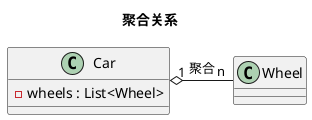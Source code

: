 @startuml
title 聚合关系

class Car {
    - wheels : List<Wheel>
}

class Wheel

Car "1" o-right- "n" Wheel : 聚合

@enduml